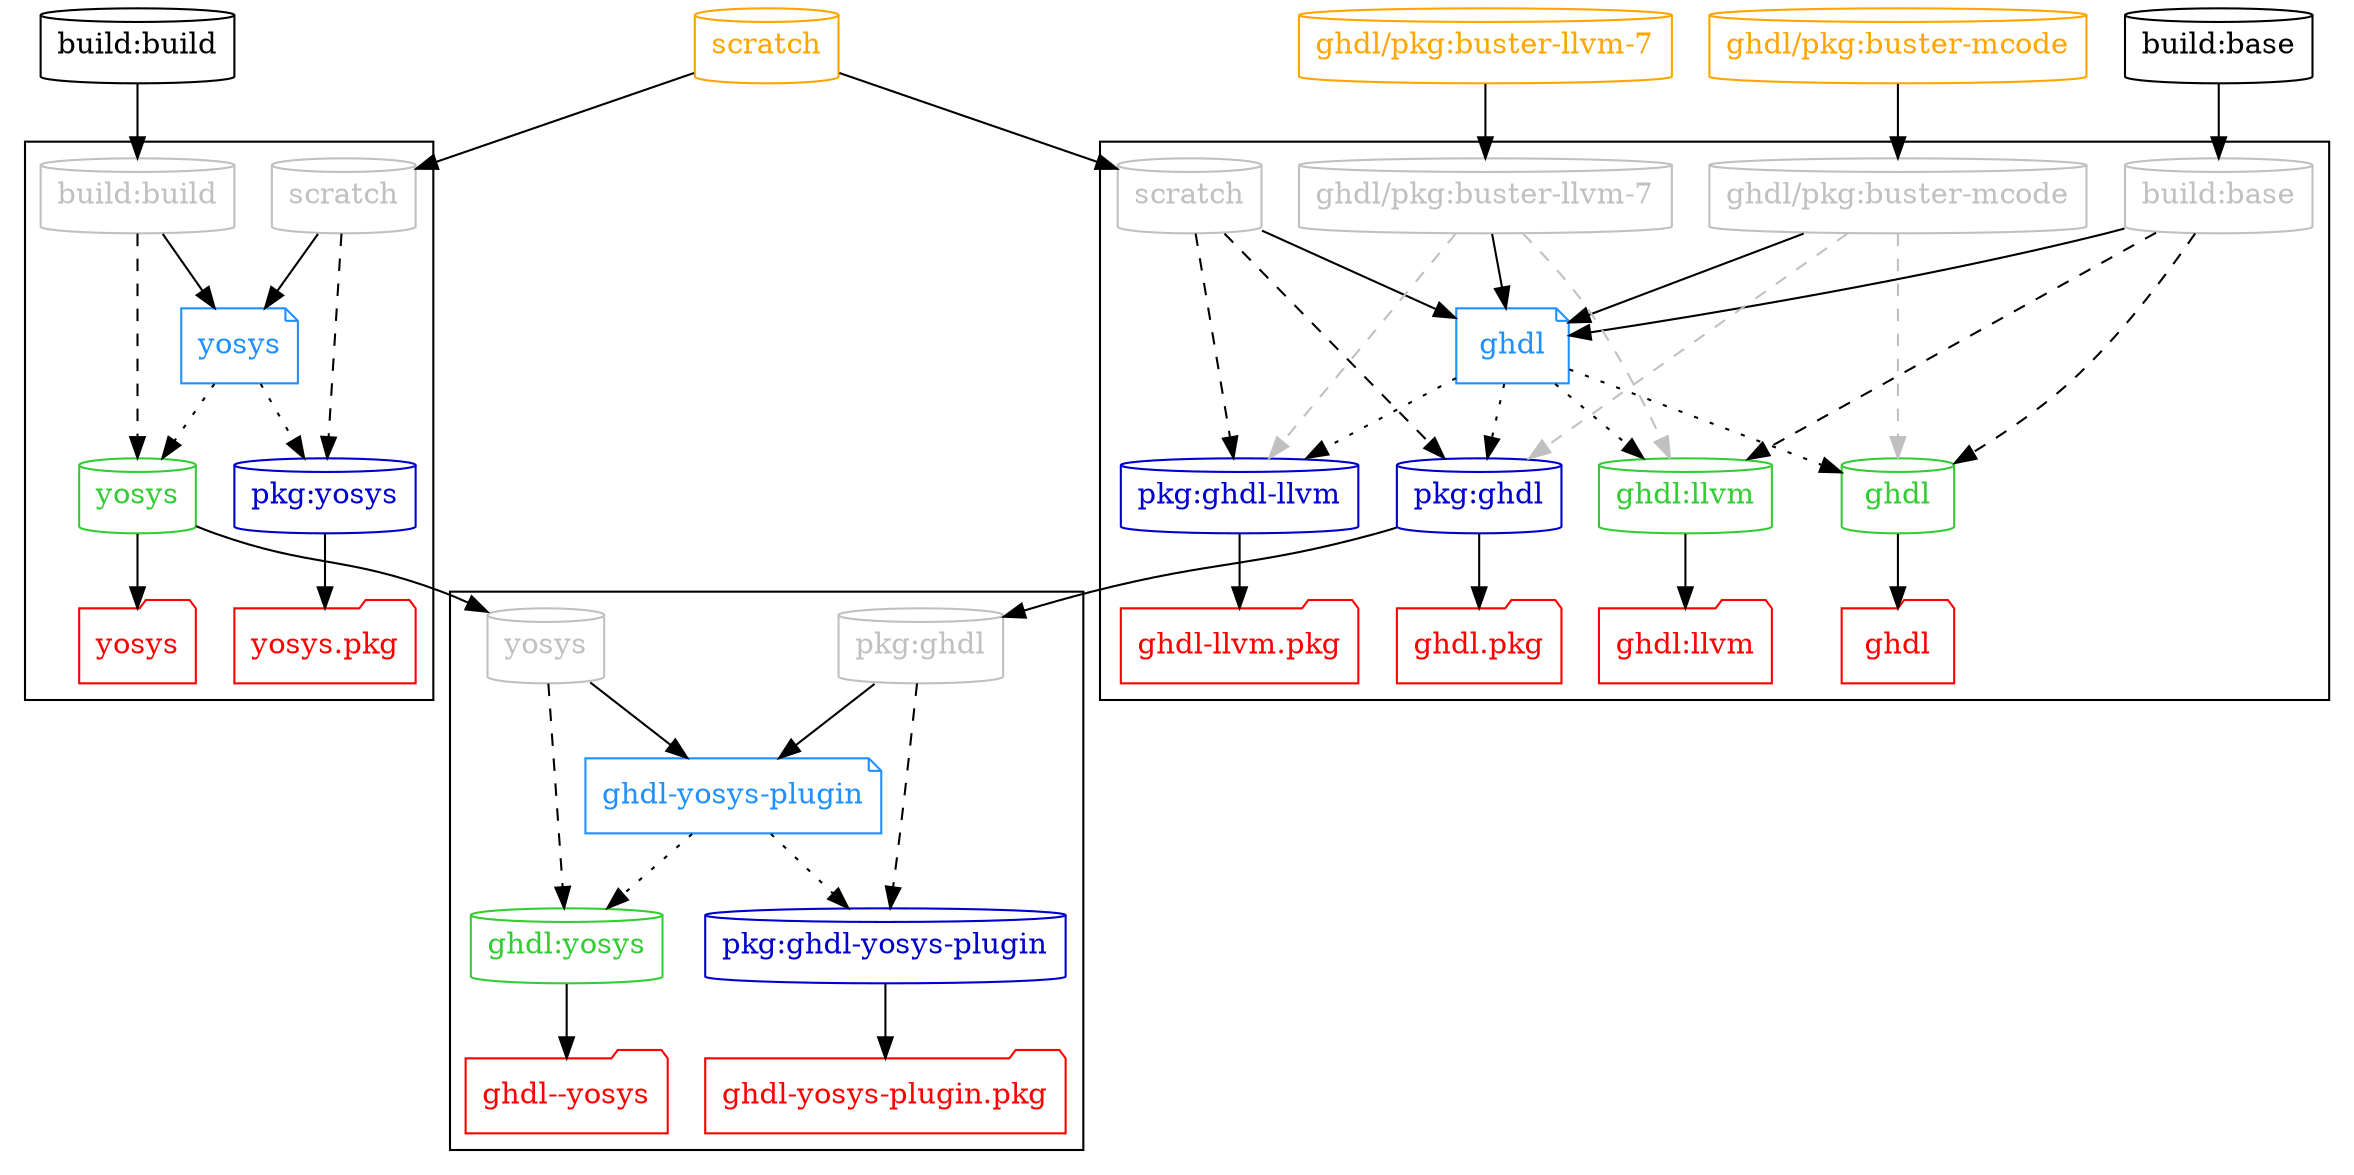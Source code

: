 # Authors:
#   Unai Martinez-Corral
#
# Copyright 2019-2021 Unai Martinez-Corral <unai.martinezcorral@ehu.eus>
#
# Licensed under the Apache License, Version 2.0 (the "License");
# you may not use this file except in compliance with the License.
# You may obtain a copy of the License at
#
#     http://www.apache.org/licenses/LICENSE-2.0
#
# Unless required by applicable law or agreed to in writing, software
# distributed under the License is distributed on an "AS IS" BASIS,
# WITHOUT WARRANTIES OR CONDITIONS OF ANY KIND, either express or implied.
# See the License for the specific language governing permissions and
# limitations under the License.
#
# SPDX-License-Identifier: Apache-2.0

digraph G {

  #splines=polyline; #curved
  newrank=true;

  # Dockerfiles

  { node [shape=note, color=dodgerblue, fontcolor=dodgerblue]
    d_ghdl             [label="ghdl"];
    d_ghdlYosysPlugin  [label="ghdl-yosys-plugin"];
    d_yosys            [label="yosys"];
  }

  # Images

  { node [shape=cylinder]
    "build:base"
    "build:build"
    { node [color=limegreen, fontcolor=limegreen]
      "ghdl"
      "ghdl:llvm"
      "ghdl:yosys"
      "yosys"
    }
    { node [color=mediumblue, fontcolor=mediumblue]
      "pkg:ghdl"
      "pkg:ghdl-llvm"
      "pkg:ghdl-yosys-plugin"
      "pkg:yosys"
    }
  }

  # External images

  { node [shape=cylinder, color=orange, fontcolor=orange]
    "scratch"
    "ghdl/pkg:buster-mcode"
    "ghdl/pkg:buster-llvm-7";
  }

  { rank=same
    "build:base"
    "build:build"
    "scratch"
    "ghdl/pkg:buster-mcode"
    "ghdl/pkg:buster-llvm-7"
  }

  # Workflows

  subgraph cluster_ghdl {
    { rank=same
      node [shape=cylinder, color=grey, fontcolor=grey]
      "p_ghdl_build:base" [label="build:base"]
      "p_ghdl_scratch" [label="scratch"]
      "p_ghdl_buster" [label="ghdl/pkg:buster-mcode"]
      "p_ghdl_buster-llvm" [label="ghdl/pkg:buster-llvm-7"]
    }

    d_ghdl -> { rank=same
      "ghdl",
      "ghdl:llvm",
      "pkg:ghdl",
      "pkg:ghdl-llvm"
    } [style=dotted];

    { rank=same
      node [shape=folder, color=red, fontcolor=red];
      "t_ghdl" [label="ghdl"];
      "t_ghdl:llvm" [label="ghdl:llvm"];
      "t_pkg:ghdl" [label="ghdl.pkg"];
      "t_pkg:ghdl-llvm" [label="ghdl-llvm.pkg"];
    }

    "ghdl" -> "t_ghdl";
    "ghdl:llvm" -> "t_ghdl:llvm";
    "pkg:ghdl" -> "t_pkg:ghdl";
    "pkg:ghdl-llvm" -> "t_pkg:ghdl-llvm";
  }

  subgraph cluster_ghdlYosysPlugin {
    { rank=same
      node [shape=cylinder, color=grey, fontcolor=grey]
      "p_ghdl-yosys-plugin_yosys" [label="yosys"]
      "p_ghdl-yosys-plugin_pkg:ghdl" [label="pkg:ghdl"]
    }

    d_ghdlYosysPlugin -> { rank=same
      "pkg:ghdl-yosys-plugin",
      "ghdl:yosys"
    } [style=dotted];

    { rank=same
      node [shape=folder, color=red, fontcolor=red];
      "t_pkg:ghdl-yosys-plugin" [label="ghdl-yosys-plugin.pkg"];
      "t_ghdl:yosys" [label="ghdl--yosys"];
    }

    "pkg:ghdl-yosys-plugin" -> "t_pkg:ghdl-yosys-plugin";
    "ghdl:yosys" -> "t_ghdl:yosys";
  }

  subgraph cluster_yosys {
    { rank=same
      node [shape=cylinder, color=grey, fontcolor=grey]
      "p_yosys_build:build" [label="build:build"]
      "p_yosys_scratch" [label="scratch"]
    }

    d_yosys -> { rank=same
      "pkg:yosys",
      "yosys"
    } [style=dotted];

    { rank=same
      node [shape=folder, color=red, fontcolor=red];
      "t_yosys" [label="yosys"];
      "t_pkg:yosys" [label="yosys.pkg"];
    }

    "yosys" -> "t_yosys";
    "pkg:yosys" -> "t_pkg:yosys";
  }

  { rank=same
    d_ghdl
    d_yosys
  }

  # Dockerfile dependencies

  "scratch" -> "p_ghdl_scratch" -> d_ghdl;
  "ghdl/pkg:buster-mcode" -> "p_ghdl_buster" -> d_ghdl;
  "ghdl/pkg:buster-llvm-7" -> "p_ghdl_buster-llvm" -> d_ghdl;
  "build:base" -> "p_ghdl_build:base" -> d_ghdl;

  "pkg:ghdl" -> "p_ghdl-yosys-plugin_pkg:ghdl" -> d_ghdlYosysPlugin;
  "yosys" -> "p_ghdl-yosys-plugin_yosys" -> d_ghdlYosysPlugin;

  "build:build" -> "p_yosys_build:build" -> d_yosys;
  "scratch" -> "p_yosys_scratch" -> d_yosys;

  # Image dependencies

  { edge [style=dashed]
    "p_ghdl_scratch" -> { "pkg:ghdl", "pkg:ghdl-llvm" };
    "p_ghdl_build:base" -> { "ghdl", "ghdl:llvm" };

    "p_yosys_scratch" -> "pkg:yosys";
    "p_yosys_build:build" -> "yosys";

    "p_ghdl-yosys-plugin_yosys" -> "ghdl:yosys";
    "p_ghdl-yosys-plugin_pkg:ghdl" -> "pkg:ghdl-yosys-plugin";
  }

  { edge [style=dashed, color=grey]
    "p_ghdl_buster" -> {
      "ghdl",
      "pkg:ghdl"
    };
    "p_ghdl_buster-llvm" -> {
      "ghdl:llvm",
      "pkg:ghdl-llvm"
    };
  }

}
